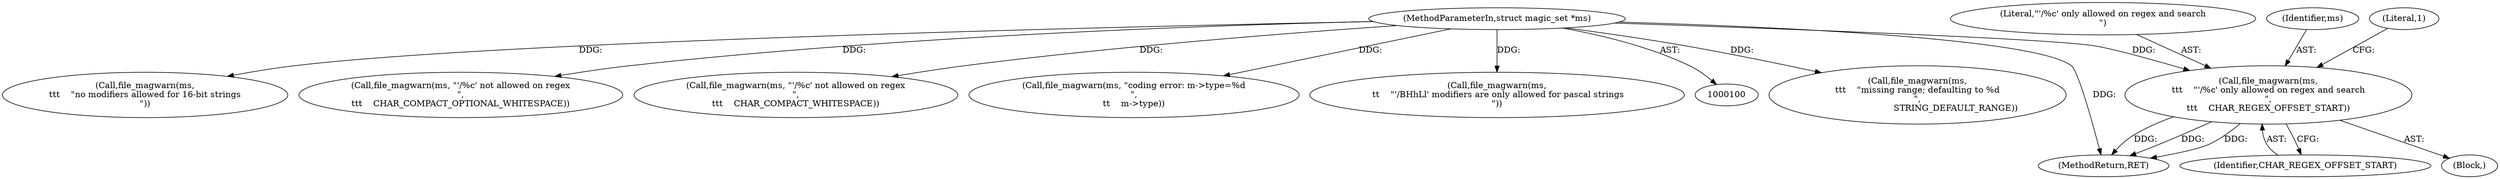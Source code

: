 digraph "0_file_4a284c89d6ef11aca34da65da7d673050a5ea320_0@pointer" {
"1000181" [label="(Call,file_magwarn(ms,\n\t\t\t    \"'/%c' only allowed on regex and search\n\",\n\t\t\t    CHAR_REGEX_OFFSET_START))"];
"1000101" [label="(MethodParameterIn,struct magic_set *ms)"];
"1000197" [label="(Call,file_magwarn(ms,\n\t\t\t    \"missing range; defaulting to %d\n\",\n                            STRING_DEFAULT_RANGE))"];
"1000184" [label="(Identifier,CHAR_REGEX_OFFSET_START)"];
"1000183" [label="(Literal,\"'/%c' only allowed on regex and search\n\")"];
"1000182" [label="(Identifier,ms)"];
"1000187" [label="(Literal,1)"];
"1000256" [label="(MethodReturn,RET)"];
"1000163" [label="(Call,file_magwarn(ms,\n\t\t\t    \"no modifiers allowed for 16-bit strings\n\"))"];
"1000236" [label="(Call,file_magwarn(ms, \"'/%c' not allowed on regex\n\",\n\t\t\t    CHAR_COMPACT_OPTIONAL_WHITESPACE))"];
"1000180" [label="(Block,)"];
"1000101" [label="(MethodParameterIn,struct magic_set *ms)"];
"1000181" [label="(Call,file_magwarn(ms,\n\t\t\t    \"'/%c' only allowed on regex and search\n\",\n\t\t\t    CHAR_REGEX_OFFSET_START))"];
"1000220" [label="(Call,file_magwarn(ms, \"'/%c' not allowed on regex\n\",\n\t\t\t    CHAR_COMPACT_WHITESPACE))"];
"1000245" [label="(Call,file_magwarn(ms, \"coding error: m->type=%d\n\",\n\t\t    m->type))"];
"1000143" [label="(Call,file_magwarn(ms,\n \t\t    \"'/BHhLl' modifiers are only allowed for pascal strings\n\"))"];
"1000181" -> "1000180"  [label="AST: "];
"1000181" -> "1000184"  [label="CFG: "];
"1000182" -> "1000181"  [label="AST: "];
"1000183" -> "1000181"  [label="AST: "];
"1000184" -> "1000181"  [label="AST: "];
"1000187" -> "1000181"  [label="CFG: "];
"1000181" -> "1000256"  [label="DDG: "];
"1000181" -> "1000256"  [label="DDG: "];
"1000181" -> "1000256"  [label="DDG: "];
"1000101" -> "1000181"  [label="DDG: "];
"1000101" -> "1000100"  [label="AST: "];
"1000101" -> "1000256"  [label="DDG: "];
"1000101" -> "1000143"  [label="DDG: "];
"1000101" -> "1000163"  [label="DDG: "];
"1000101" -> "1000197"  [label="DDG: "];
"1000101" -> "1000220"  [label="DDG: "];
"1000101" -> "1000236"  [label="DDG: "];
"1000101" -> "1000245"  [label="DDG: "];
}
